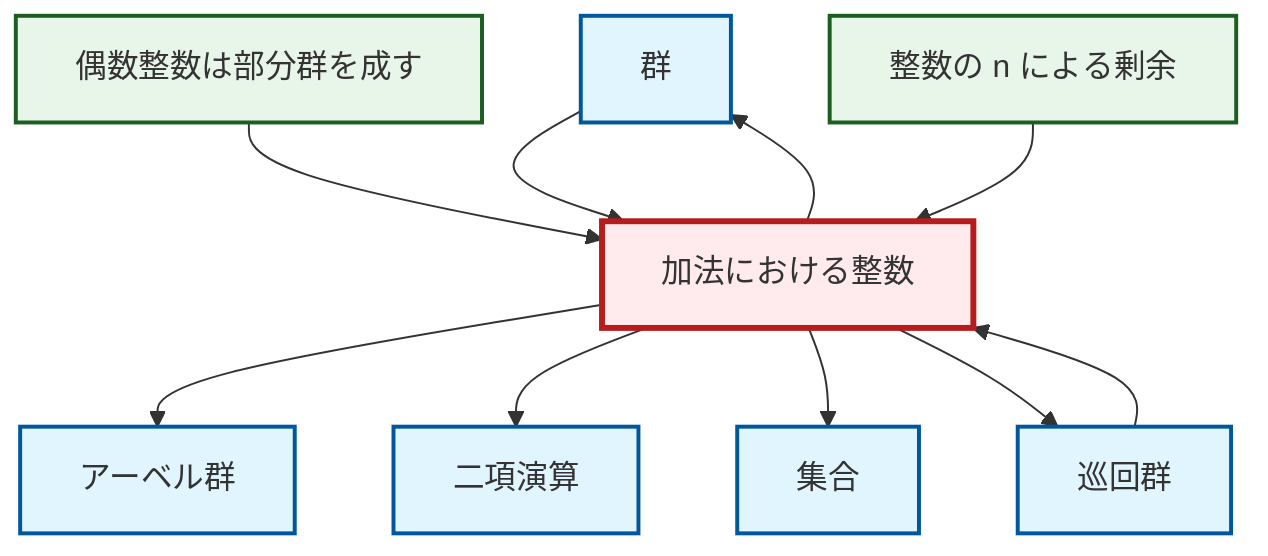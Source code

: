 graph TD
    classDef definition fill:#e1f5fe,stroke:#01579b,stroke-width:2px
    classDef theorem fill:#f3e5f5,stroke:#4a148c,stroke-width:2px
    classDef axiom fill:#fff3e0,stroke:#e65100,stroke-width:2px
    classDef example fill:#e8f5e9,stroke:#1b5e20,stroke-width:2px
    classDef current fill:#ffebee,stroke:#b71c1c,stroke-width:3px
    def-group["群"]:::definition
    def-cyclic-group["巡回群"]:::definition
    def-abelian-group["アーベル群"]:::definition
    ex-quotient-integers-mod-n["整数の n による剰余"]:::example
    ex-even-integers-subgroup["偶数整数は部分群を成す"]:::example
    def-binary-operation["二項演算"]:::definition
    ex-integers-addition["加法における整数"]:::example
    def-set["集合"]:::definition
    ex-integers-addition --> def-abelian-group
    ex-integers-addition --> def-binary-operation
    ex-even-integers-subgroup --> ex-integers-addition
    def-cyclic-group --> ex-integers-addition
    ex-integers-addition --> def-group
    ex-integers-addition --> def-set
    ex-integers-addition --> def-cyclic-group
    def-group --> ex-integers-addition
    ex-quotient-integers-mod-n --> ex-integers-addition
    class ex-integers-addition current